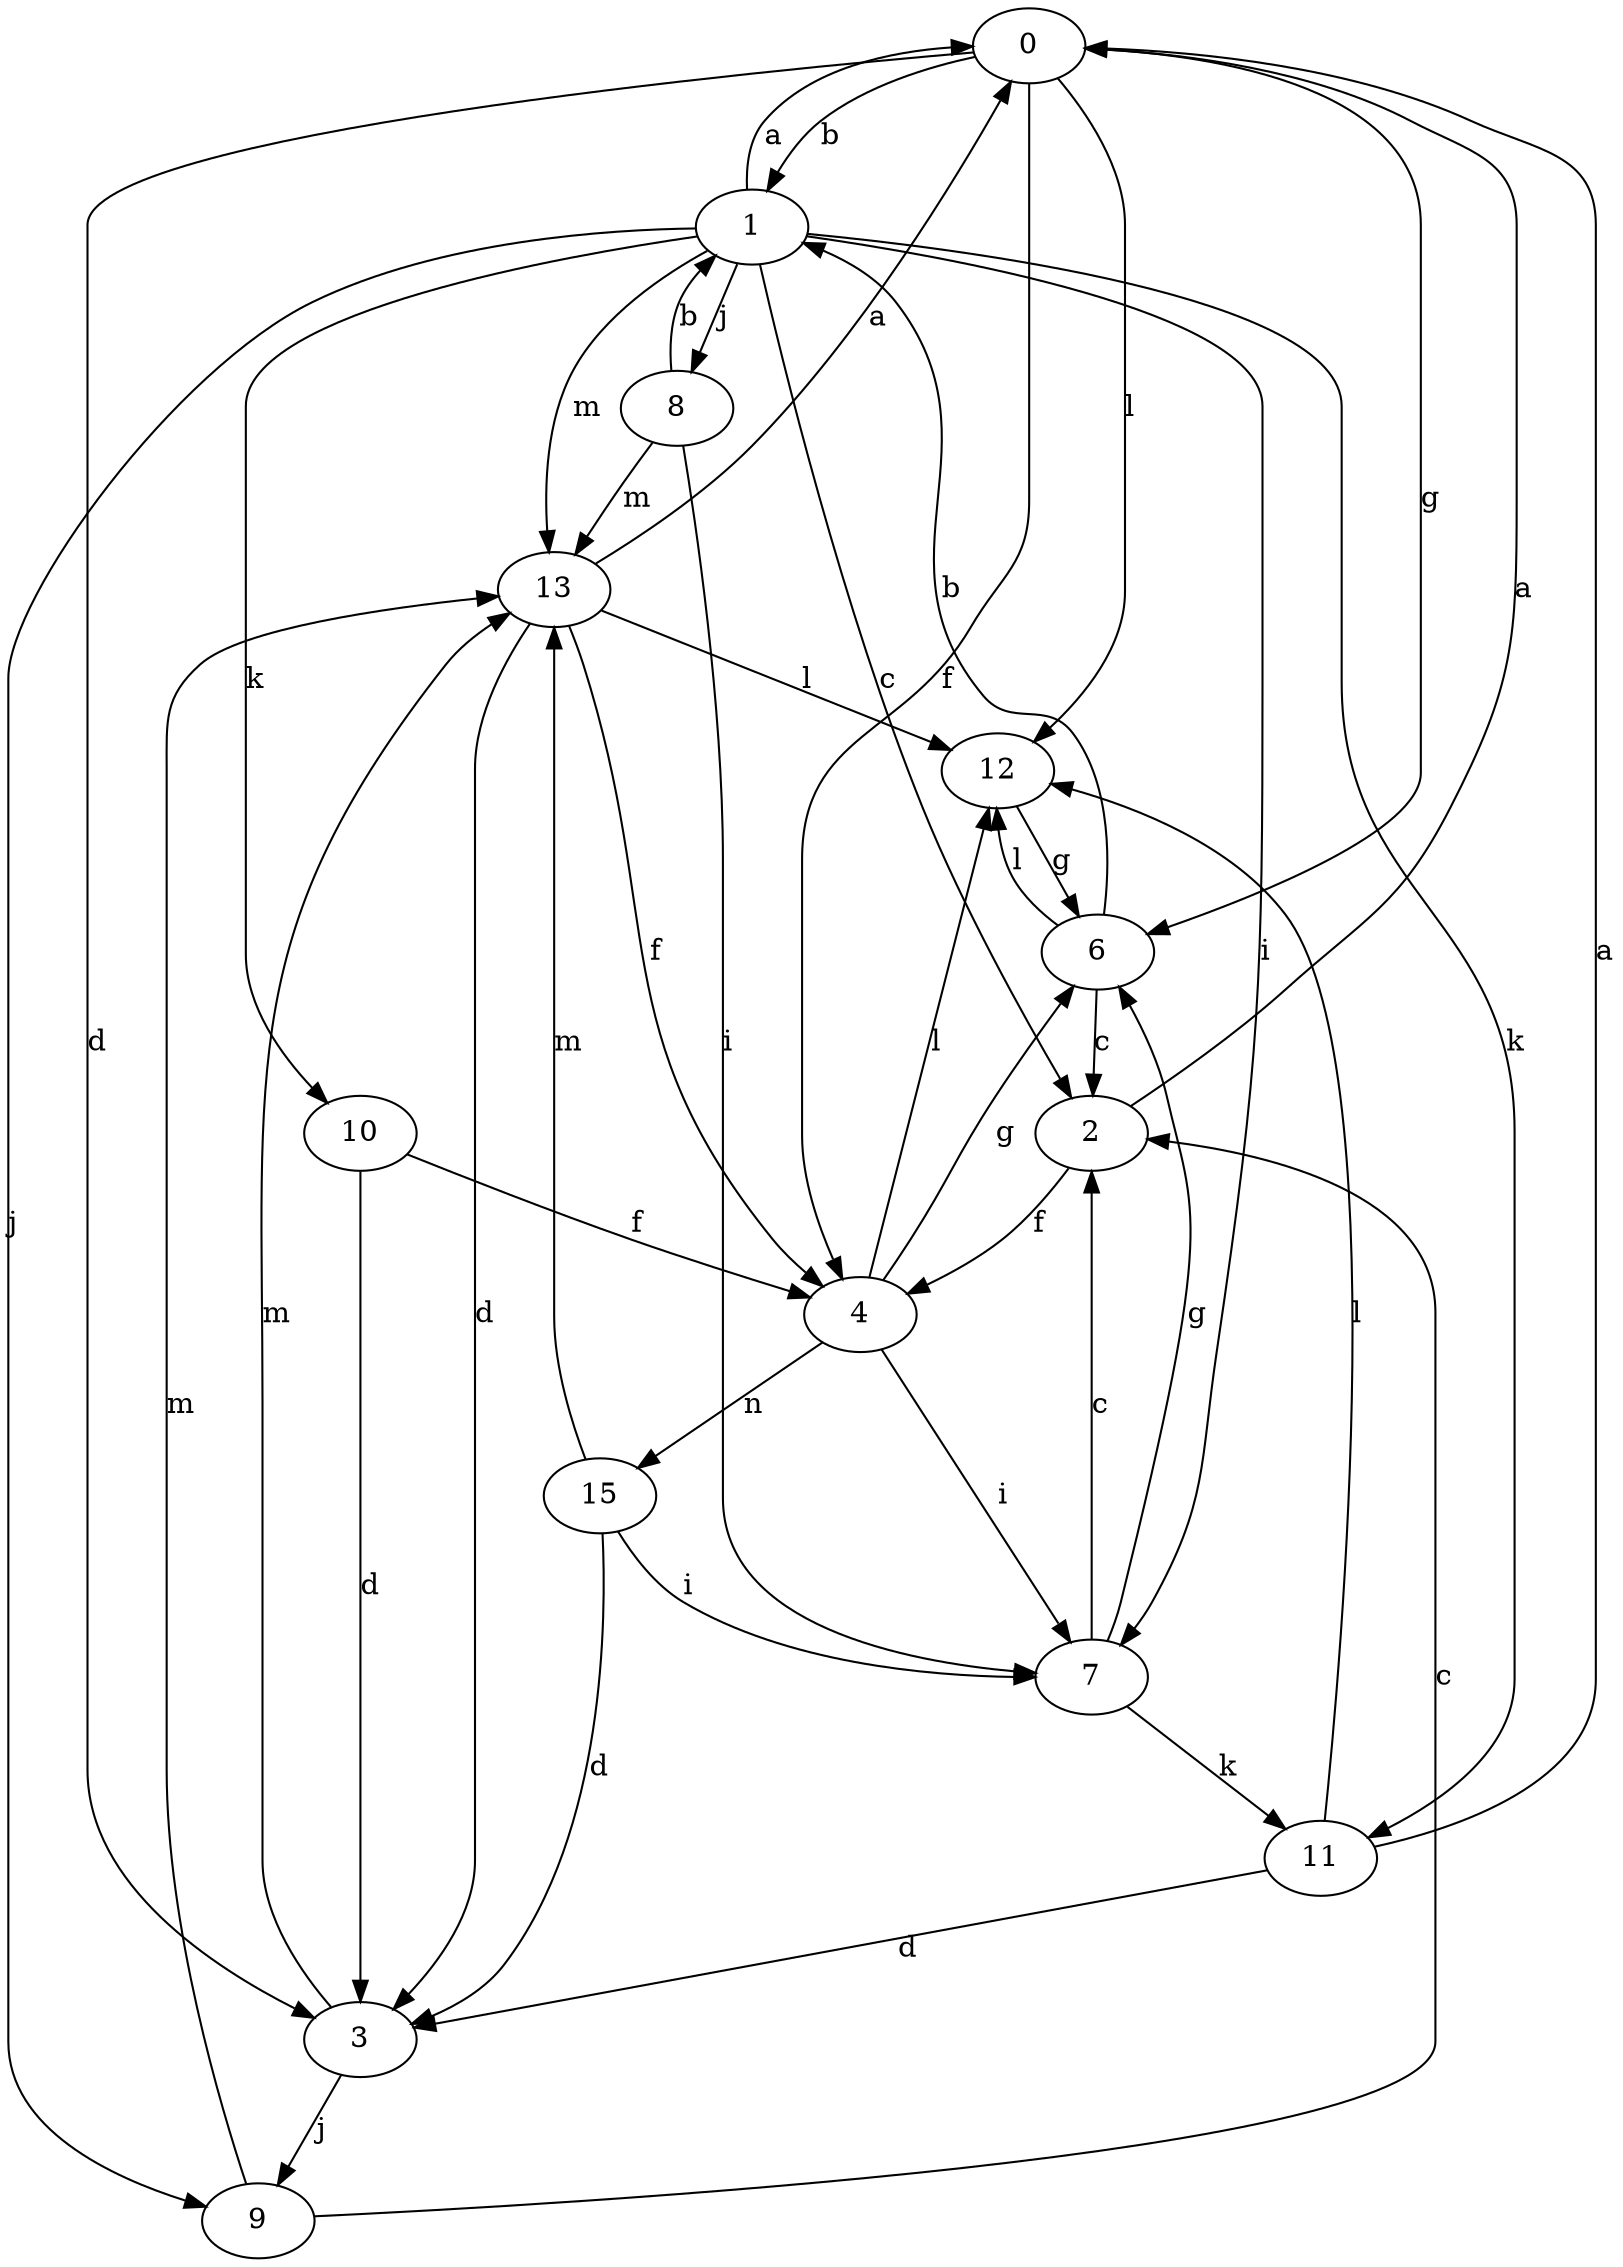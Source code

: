 strict digraph  {
0;
1;
2;
3;
4;
6;
7;
8;
9;
10;
11;
12;
13;
15;
0 -> 1  [label=b];
0 -> 3  [label=d];
0 -> 4  [label=f];
0 -> 6  [label=g];
0 -> 12  [label=l];
1 -> 0  [label=a];
1 -> 2  [label=c];
1 -> 7  [label=i];
1 -> 8  [label=j];
1 -> 9  [label=j];
1 -> 10  [label=k];
1 -> 11  [label=k];
1 -> 13  [label=m];
2 -> 0  [label=a];
2 -> 4  [label=f];
3 -> 9  [label=j];
3 -> 13  [label=m];
4 -> 6  [label=g];
4 -> 7  [label=i];
4 -> 12  [label=l];
4 -> 15  [label=n];
6 -> 1  [label=b];
6 -> 2  [label=c];
6 -> 12  [label=l];
7 -> 2  [label=c];
7 -> 6  [label=g];
7 -> 11  [label=k];
8 -> 1  [label=b];
8 -> 7  [label=i];
8 -> 13  [label=m];
9 -> 2  [label=c];
9 -> 13  [label=m];
10 -> 3  [label=d];
10 -> 4  [label=f];
11 -> 0  [label=a];
11 -> 3  [label=d];
11 -> 12  [label=l];
12 -> 6  [label=g];
13 -> 0  [label=a];
13 -> 3  [label=d];
13 -> 4  [label=f];
13 -> 12  [label=l];
15 -> 3  [label=d];
15 -> 7  [label=i];
15 -> 13  [label=m];
}
